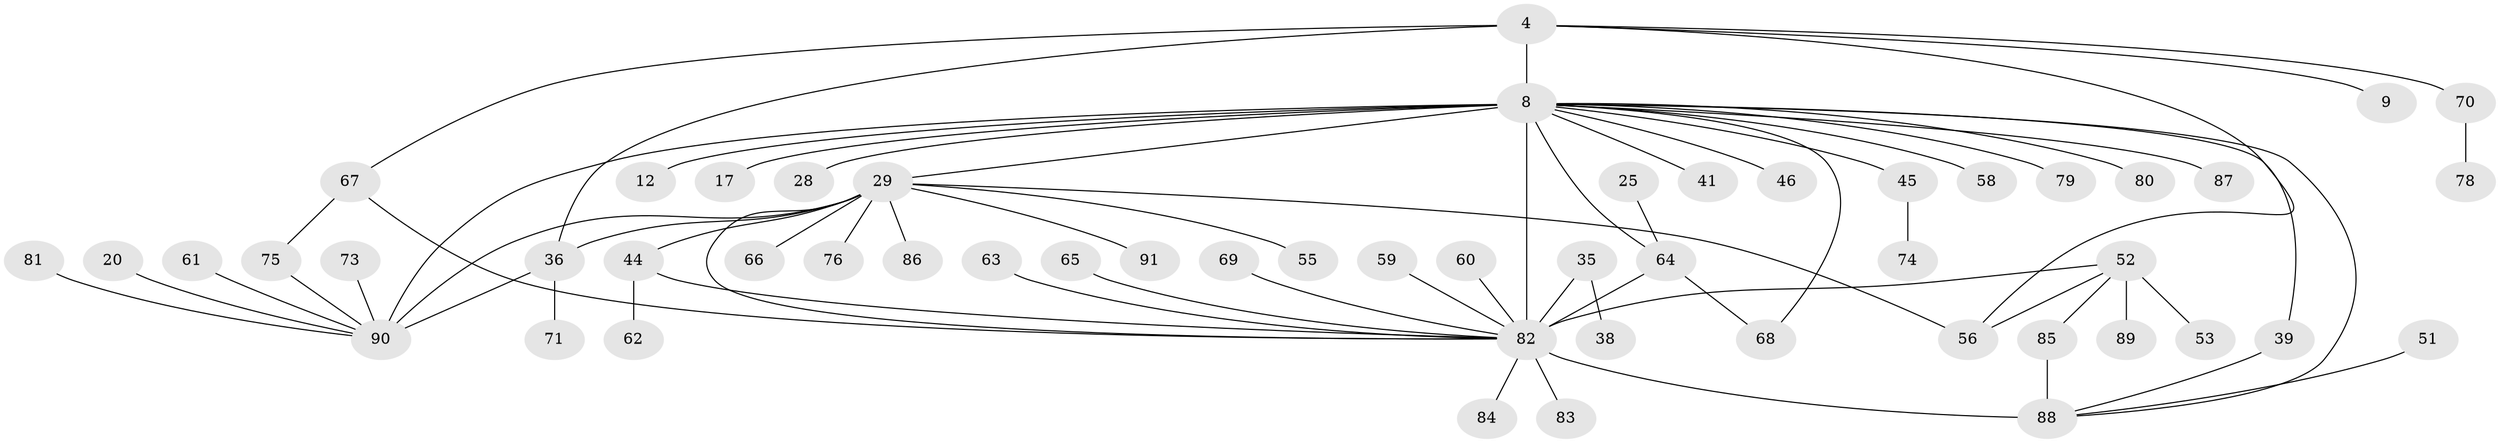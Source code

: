 // original degree distribution, {7: 0.01098901098901099, 14: 0.01098901098901099, 16: 0.01098901098901099, 8: 0.03296703296703297, 2: 0.16483516483516483, 4: 0.16483516483516483, 18: 0.01098901098901099, 1: 0.43956043956043955, 6: 0.01098901098901099, 5: 0.04395604395604396, 9: 0.01098901098901099, 3: 0.08791208791208792}
// Generated by graph-tools (version 1.1) at 2025/50/03/04/25 21:50:54]
// undirected, 54 vertices, 67 edges
graph export_dot {
graph [start="1"]
  node [color=gray90,style=filled];
  4;
  8 [super="+7"];
  9;
  12;
  17;
  20;
  25;
  28;
  29 [super="+3"];
  35 [super="+15+23+31"];
  36 [super="+22"];
  38;
  39;
  41;
  44 [super="+37"];
  45;
  46 [super="+27"];
  51;
  52 [super="+42"];
  53;
  55;
  56 [super="+19"];
  58 [super="+30"];
  59;
  60;
  61;
  62;
  63;
  64 [super="+24"];
  65;
  66;
  67;
  68 [super="+33"];
  69;
  70;
  71;
  73;
  74;
  75;
  76;
  78;
  79;
  80;
  81;
  82 [super="+16+77+57+72+49"];
  83;
  84;
  85;
  86;
  87;
  88 [super="+50+40"];
  89;
  90 [super="+14+54"];
  91;
  4 -- 9;
  4 -- 67;
  4 -- 70;
  4 -- 36;
  4 -- 8 [weight=2];
  4 -- 56;
  8 -- 12;
  8 -- 64;
  8 -- 68;
  8 -- 79;
  8 -- 80;
  8 -- 17;
  8 -- 82 [weight=7];
  8 -- 87 [weight=2];
  8 -- 90 [weight=3];
  8 -- 28;
  8 -- 39;
  8 -- 41;
  8 -- 45;
  8 -- 58 [weight=2];
  8 -- 29 [weight=2];
  8 -- 46;
  8 -- 88;
  20 -- 90;
  25 -- 64;
  29 -- 36;
  29 -- 76;
  29 -- 66;
  29 -- 44 [weight=2];
  29 -- 55;
  29 -- 86;
  29 -- 91;
  29 -- 90;
  29 -- 56;
  29 -- 82 [weight=3];
  35 -- 38;
  35 -- 82;
  36 -- 71;
  36 -- 90;
  39 -- 88;
  44 -- 62;
  44 -- 82 [weight=2];
  45 -- 74;
  51 -- 88;
  52 -- 89;
  52 -- 56;
  52 -- 82 [weight=2];
  52 -- 85;
  52 -- 53;
  59 -- 82;
  60 -- 82;
  61 -- 90;
  63 -- 82;
  64 -- 68;
  64 -- 82 [weight=6];
  65 -- 82;
  67 -- 75;
  67 -- 82 [weight=2];
  69 -- 82;
  70 -- 78;
  73 -- 90;
  75 -- 90;
  81 -- 90;
  82 -- 83;
  82 -- 84;
  82 -- 88 [weight=3];
  85 -- 88;
}
